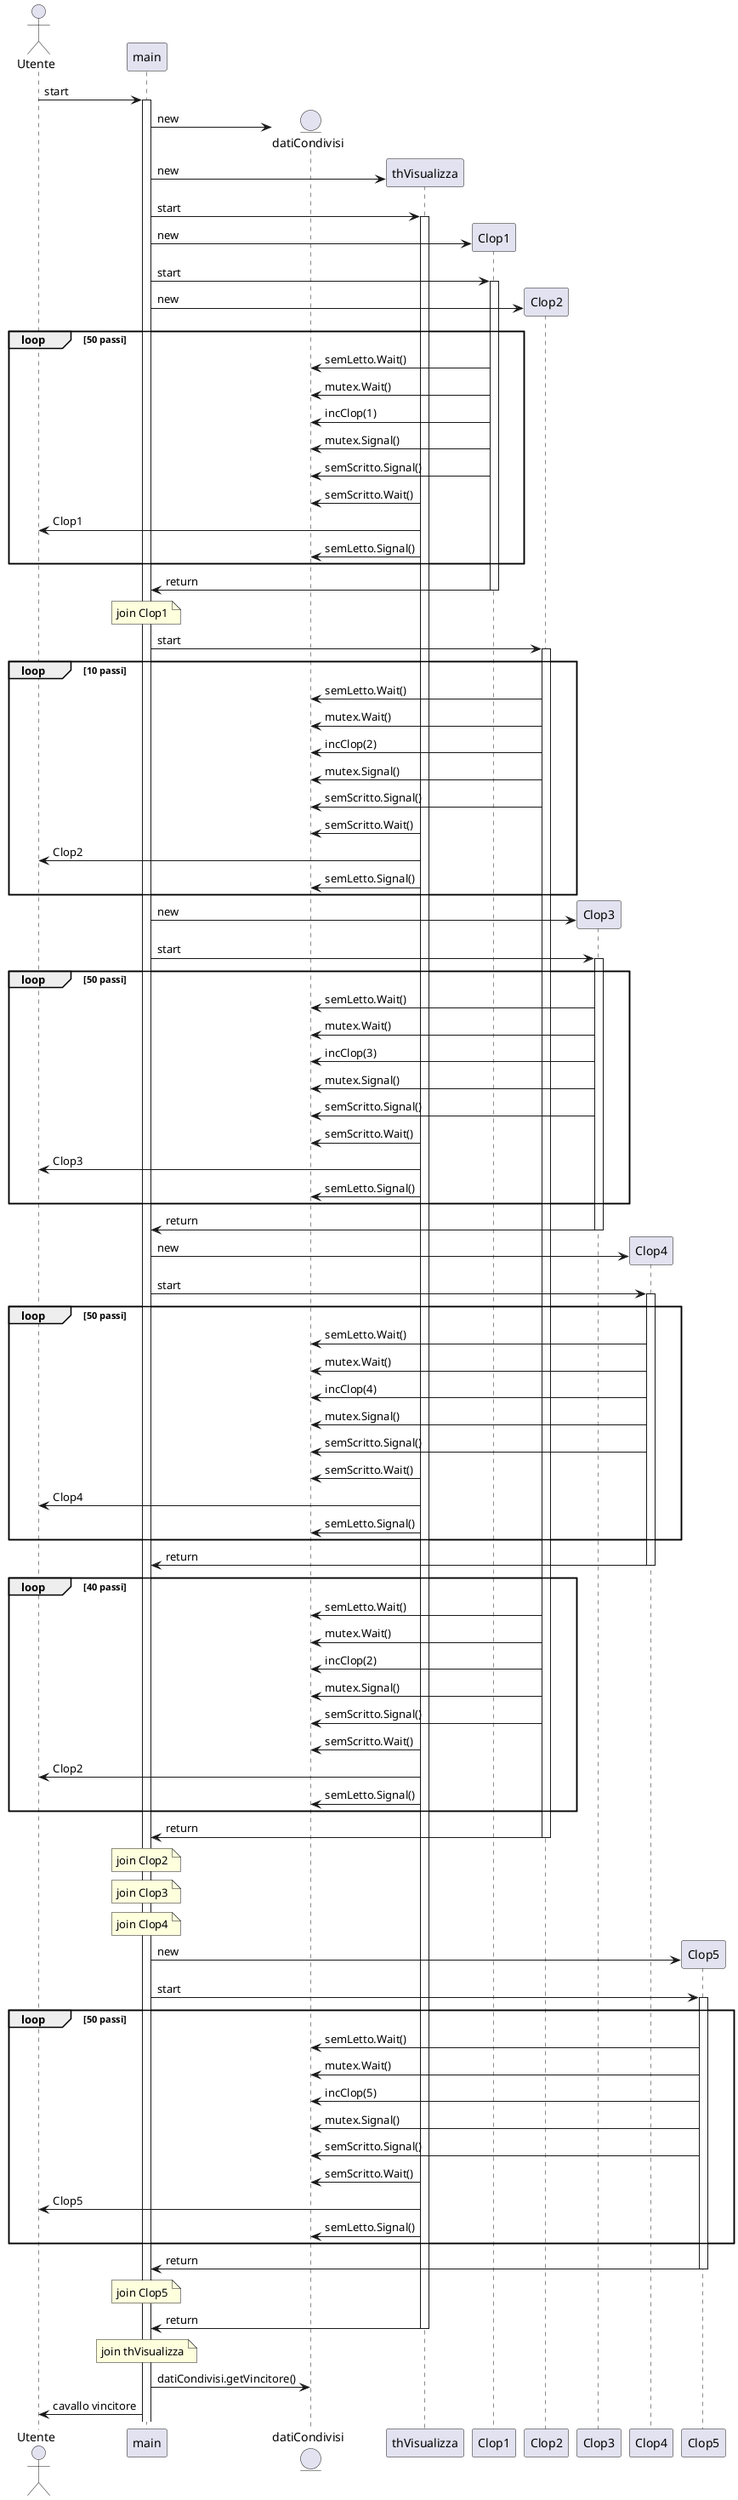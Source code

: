 @startuml Cavalli
actor Utente
participant main
entity datiCondivisi

Utente -> main ++ : start

main -> datiCondivisi ** : new
main -> thVisualizza ** : new
main -> thVisualizza ++ : start
main -> Clop1 ** : new
main -> Clop1 ++ : start
main -> Clop2 ** : new

loop 50 passi
Clop1 -> datiCondivisi: semLetto.Wait()
Clop1 -> datiCondivisi: mutex.Wait()
Clop1 -> datiCondivisi: incClop(1)
Clop1 -> datiCondivisi: mutex.Signal()
Clop1 -> datiCondivisi: semScritto.Signal()

thVisualizza -> datiCondivisi: semScritto.Wait()
thVisualizza -> Utente: Clop1
thVisualizza -> datiCondivisi: semLetto.Signal()
end

Clop1 -> main -- : return
note over main : join Clop1

main -> Clop2 ++ : start

loop 10 passi
Clop2 -> datiCondivisi: semLetto.Wait()
Clop2 -> datiCondivisi: mutex.Wait()
Clop2 -> datiCondivisi: incClop(2)
Clop2 -> datiCondivisi: mutex.Signal()
Clop2 -> datiCondivisi: semScritto.Signal()

thVisualizza -> datiCondivisi: semScritto.Wait()
thVisualizza -> Utente: Clop2
thVisualizza -> datiCondivisi: semLetto.Signal()
end

main -> Clop3 ** : new
main -> Clop3 ++: start

loop 50 passi
Clop3 -> datiCondivisi: semLetto.Wait()
Clop3 -> datiCondivisi: mutex.Wait()
Clop3 -> datiCondivisi: incClop(3)
Clop3 -> datiCondivisi: mutex.Signal()
Clop3 -> datiCondivisi: semScritto.Signal()

thVisualizza -> datiCondivisi: semScritto.Wait()
thVisualizza -> Utente: Clop3
thVisualizza -> datiCondivisi: semLetto.Signal()
end
Clop3 -> main --: return

main -> Clop4 ** : new
main -> Clop4 ++ : start
loop 50 passi
Clop4 -> datiCondivisi: semLetto.Wait()
Clop4 -> datiCondivisi: mutex.Wait()
Clop4 -> datiCondivisi: incClop(4)
Clop4 -> datiCondivisi: mutex.Signal()
Clop4 -> datiCondivisi: semScritto.Signal()

thVisualizza -> datiCondivisi: semScritto.Wait()
thVisualizza -> Utente: Clop4
thVisualizza -> datiCondivisi: semLetto.Signal()
end
Clop4 -> main --: return

loop 40 passi
Clop2 -> datiCondivisi: semLetto.Wait()
Clop2 -> datiCondivisi: mutex.Wait()
Clop2 -> datiCondivisi: incClop(2)
Clop2 -> datiCondivisi: mutex.Signal()
Clop2 -> datiCondivisi: semScritto.Signal()

thVisualizza -> datiCondivisi: semScritto.Wait()
thVisualizza -> Utente: Clop2
thVisualizza -> datiCondivisi: semLetto.Signal()
end

Clop2 -> main --: return

note over main : join Clop2
note over main : join Clop3
note over main : join Clop4

main -> Clop5 ** : new
main -> Clop5 ++ : start

loop 50 passi
Clop5 -> datiCondivisi: semLetto.Wait()
Clop5 -> datiCondivisi: mutex.Wait()
Clop5 -> datiCondivisi: incClop(5)
Clop5 -> datiCondivisi: mutex.Signal()
Clop5 -> datiCondivisi: semScritto.Signal()

thVisualizza -> datiCondivisi: semScritto.Wait()
thVisualizza -> Utente: Clop5
thVisualizza -> datiCondivisi: semLetto.Signal()
end

Clop5 -> main --: return
note over main : join Clop5

thVisualizza -> main --: return
note over main : join thVisualizza

main -> datiCondivisi : datiCondivisi.getVincitore()
main -> Utente : cavallo vincitore
@enduml